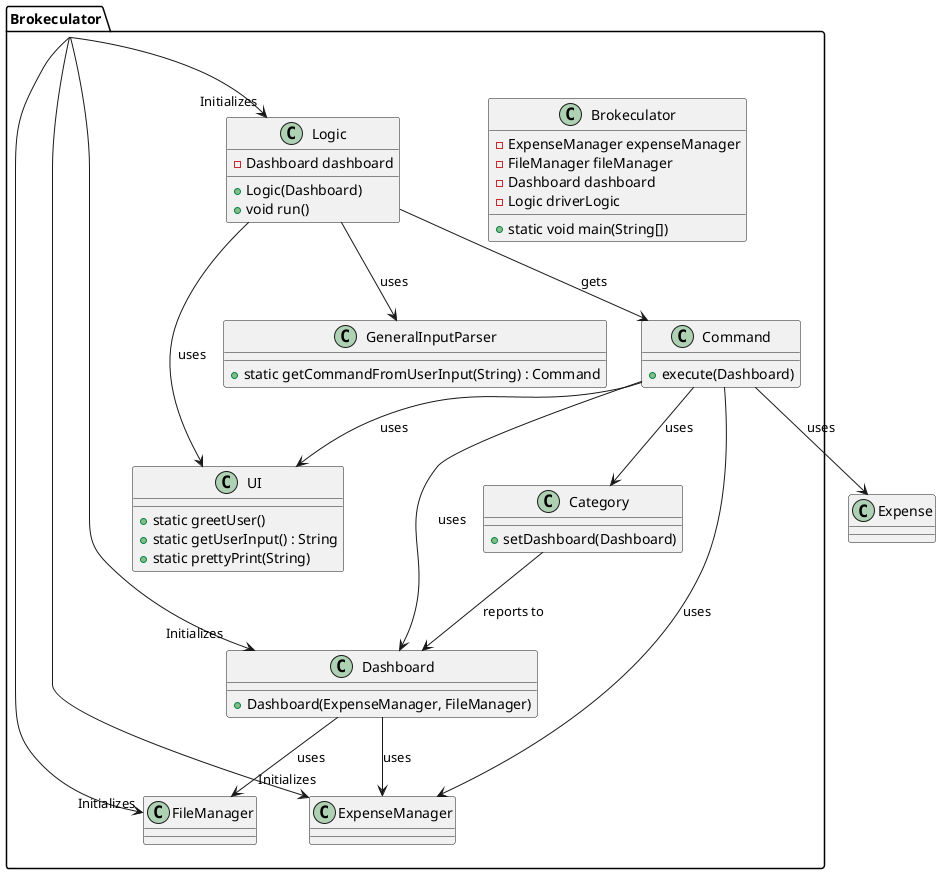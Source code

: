 @startuml

package Brokeculator {

    class Brokeculator {
        - ExpenseManager expenseManager
        - FileManager fileManager
        - Dashboard dashboard
        - Logic driverLogic
        + static void main(String[])
    }

    class ExpenseManager {
    }

    class FileManager {
    }

    class Dashboard {
        + Dashboard(ExpenseManager, FileManager)
    }

    class Logic {
        - Dashboard dashboard
        + Logic(Dashboard)
        + void run()
    }

    class Category {
        + setDashboard(Dashboard)
    }

    class UI {
        + static greetUser()
        + static getUserInput() : String
        + static prettyPrint(String)
    }

    class GeneralInputParser {
        + static getCommandFromUserInput(String) : Command
    }

    class Command {
        + execute(Dashboard)
    }

}

Brokeculator --> "Initializes" ExpenseManager
Brokeculator --> "Initializes" FileManager
Brokeculator --> "Initializes" Dashboard
Brokeculator --> "Initializes" Logic
Logic --> UI : "uses"
Logic --> GeneralInputParser : "uses"
Logic --> Command : "gets"
Command --> UI : "uses"
Command --> Category : "uses"
Command --> Dashboard : "uses"
Command --> Expense : "uses"
Command --> ExpenseManager : "uses"
Dashboard --> ExpenseManager : "uses"
Dashboard --> FileManager : "uses"
Category --> Dashboard : "reports to"

@enduml
